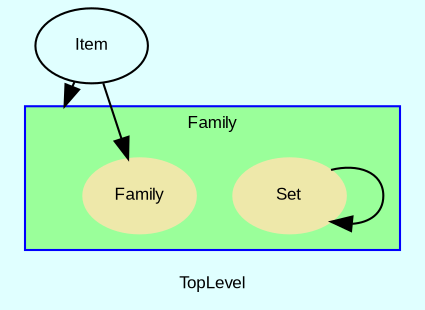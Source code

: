 digraph TopLevel {
    label = "TopLevel"
    compound = true
    fontname = Arial
    fontsize = 8
    bgcolor = lightcyan1
    node [
        color = black,
        fontname = Arial,
        fontsize = 8
    ]

    Family__Set -> Family__Set [

    ]

    Item [
        URL = "classes/Item.html",
        label = "Item"
    ]

    Item -> Family__Family [

    ]

    subgraph cluster_Family {
        label = "Family"
        fillcolor = palegreen1
        URL = "classes/Family.html"
        color = blue
        fontname = Arial
        style = filled
        Family [
            shape = plaintext,
            height = 0.01,
            width = 0.01,
            label = ""
        ]

        Family__Set [
            fontcolor = black,
            shape = ellipse,
            URL = "classes/Family/Set.html",
            color = palegoldenrod,
            style = filled,
            label = "Set"
        ]

        Family__Family [
            fontcolor = black,
            shape = ellipse,
            URL = "classes/Family/Family.html",
            color = palegoldenrod,
            style = filled,
            label = "Family"
        ]

    }

    Item -> Family [
        lhead = cluster_Family
    ]

}

